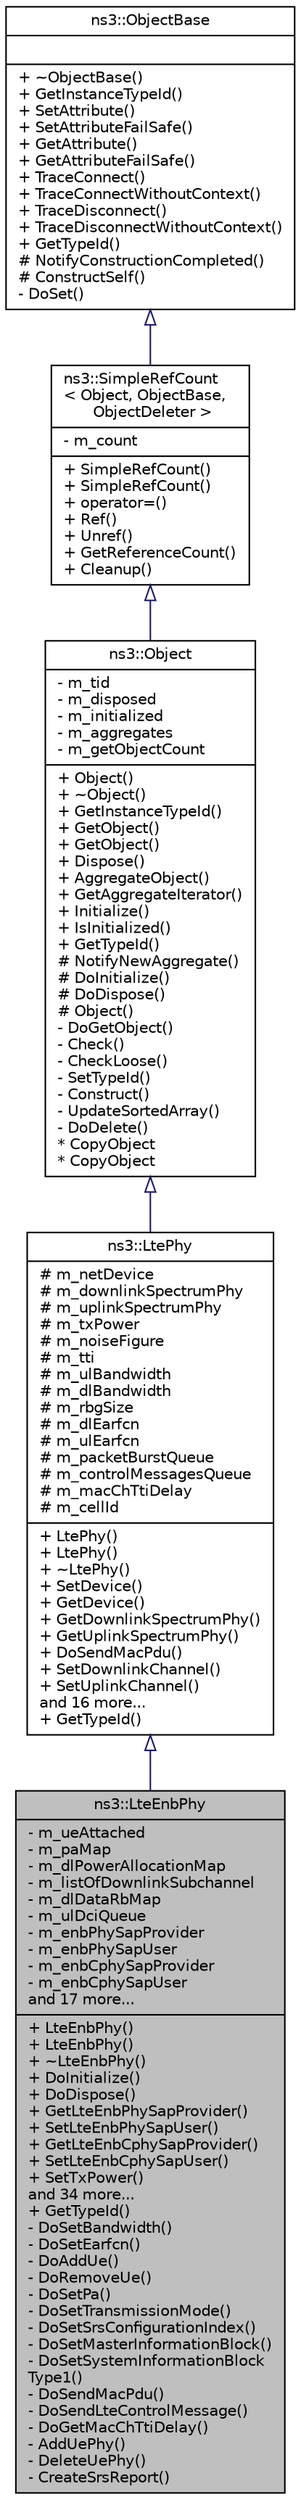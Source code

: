 digraph "ns3::LteEnbPhy"
{
  edge [fontname="Helvetica",fontsize="10",labelfontname="Helvetica",labelfontsize="10"];
  node [fontname="Helvetica",fontsize="10",shape=record];
  Node1 [label="{ns3::LteEnbPhy\n|- m_ueAttached\l- m_paMap\l- m_dlPowerAllocationMap\l- m_listOfDownlinkSubchannel\l- m_dlDataRbMap\l- m_ulDciQueue\l- m_enbPhySapProvider\l- m_enbPhySapUser\l- m_enbCphySapProvider\l- m_enbCphySapUser\land 17 more...\l|+ LteEnbPhy()\l+ LteEnbPhy()\l+ ~LteEnbPhy()\l+ DoInitialize()\l+ DoDispose()\l+ GetLteEnbPhySapProvider()\l+ SetLteEnbPhySapUser()\l+ GetLteEnbCphySapProvider()\l+ SetLteEnbCphySapUser()\l+ SetTxPower()\land 34 more...\l+ GetTypeId()\l- DoSetBandwidth()\l- DoSetEarfcn()\l- DoAddUe()\l- DoRemoveUe()\l- DoSetPa()\l- DoSetTransmissionMode()\l- DoSetSrsConfigurationIndex()\l- DoSetMasterInformationBlock()\l- DoSetSystemInformationBlock\lType1()\l- DoSendMacPdu()\l- DoSendLteControlMessage()\l- DoGetMacChTtiDelay()\l- AddUePhy()\l- DeleteUePhy()\l- CreateSrsReport()\l}",height=0.2,width=0.4,color="black", fillcolor="grey75", style="filled", fontcolor="black"];
  Node2 -> Node1 [dir="back",color="midnightblue",fontsize="10",style="solid",arrowtail="onormal"];
  Node2 [label="{ns3::LtePhy\n|# m_netDevice\l# m_downlinkSpectrumPhy\l# m_uplinkSpectrumPhy\l# m_txPower\l# m_noiseFigure\l# m_tti\l# m_ulBandwidth\l# m_dlBandwidth\l# m_rbgSize\l# m_dlEarfcn\l# m_ulEarfcn\l# m_packetBurstQueue\l# m_controlMessagesQueue\l# m_macChTtiDelay\l# m_cellId\l|+ LtePhy()\l+ LtePhy()\l+ ~LtePhy()\l+ SetDevice()\l+ GetDevice()\l+ GetDownlinkSpectrumPhy()\l+ GetUplinkSpectrumPhy()\l+ DoSendMacPdu()\l+ SetDownlinkChannel()\l+ SetUplinkChannel()\land 16 more...\l+ GetTypeId()\l}",height=0.2,width=0.4,color="black", fillcolor="white", style="filled",URL="$d5/d66/classns3_1_1LtePhy.html"];
  Node3 -> Node2 [dir="back",color="midnightblue",fontsize="10",style="solid",arrowtail="onormal"];
  Node3 [label="{ns3::Object\n|- m_tid\l- m_disposed\l- m_initialized\l- m_aggregates\l- m_getObjectCount\l|+ Object()\l+ ~Object()\l+ GetInstanceTypeId()\l+ GetObject()\l+ GetObject()\l+ Dispose()\l+ AggregateObject()\l+ GetAggregateIterator()\l+ Initialize()\l+ IsInitialized()\l+ GetTypeId()\l# NotifyNewAggregate()\l# DoInitialize()\l# DoDispose()\l# Object()\l- DoGetObject()\l- Check()\l- CheckLoose()\l- SetTypeId()\l- Construct()\l- UpdateSortedArray()\l- DoDelete()\l* CopyObject\l* CopyObject\l}",height=0.2,width=0.4,color="black", fillcolor="white", style="filled",URL="$d9/d77/classns3_1_1Object.html",tooltip="A base class which provides memory management and object aggregation. "];
  Node4 -> Node3 [dir="back",color="midnightblue",fontsize="10",style="solid",arrowtail="onormal"];
  Node4 [label="{ns3::SimpleRefCount\l\< Object, ObjectBase,\l ObjectDeleter \>\n|- m_count\l|+ SimpleRefCount()\l+ SimpleRefCount()\l+ operator=()\l+ Ref()\l+ Unref()\l+ GetReferenceCount()\l+ Cleanup()\l}",height=0.2,width=0.4,color="black", fillcolor="white", style="filled",URL="$da/da1/classns3_1_1SimpleRefCount.html"];
  Node5 -> Node4 [dir="back",color="midnightblue",fontsize="10",style="solid",arrowtail="onormal"];
  Node5 [label="{ns3::ObjectBase\n||+ ~ObjectBase()\l+ GetInstanceTypeId()\l+ SetAttribute()\l+ SetAttributeFailSafe()\l+ GetAttribute()\l+ GetAttributeFailSafe()\l+ TraceConnect()\l+ TraceConnectWithoutContext()\l+ TraceDisconnect()\l+ TraceDisconnectWithoutContext()\l+ GetTypeId()\l# NotifyConstructionCompleted()\l# ConstructSelf()\l- DoSet()\l}",height=0.2,width=0.4,color="black", fillcolor="white", style="filled",URL="$d2/dac/classns3_1_1ObjectBase.html",tooltip="Anchor the ns-3 type and attribute system. "];
}
